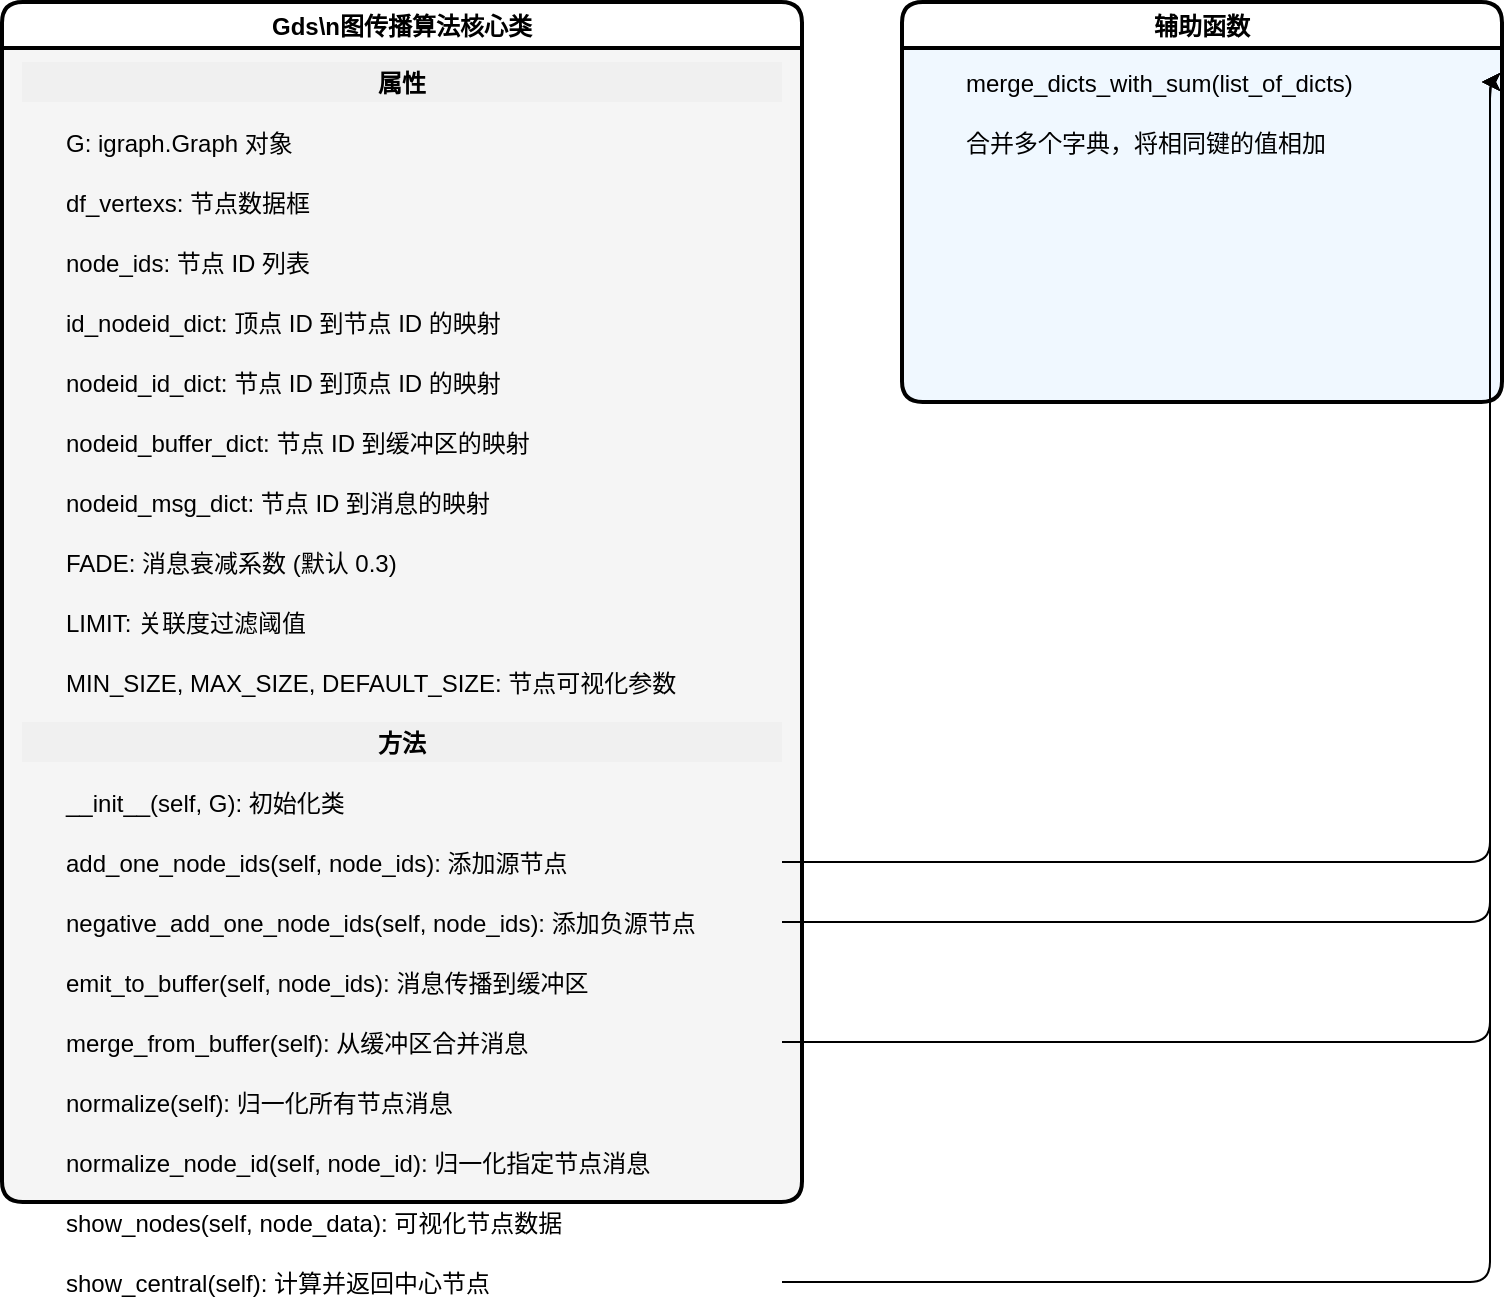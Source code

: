 <mxfile version="21.7.4" type="device">
  <diagram id="gds_class_diagram" name="Gds Class Diagram">
    <mxGraphModel dx="1035" dy="581" grid="1" gridSize="10" guides="1" tooltips="1" connect="1" arrows="1" fold="1" page="1" pageScale="1" pageWidth="827" pageHeight="1169" math="0" shadow="0">
      <root>
        <mxCell id="0" />
        <mxCell id="1" parent="0" />
        <!-- 类节点 -->
        <mxCell id="2" value="Gds\n图传播算法核心类" style="swimlane;swimlaneHeaderStyle=1;swimlaneFillColor=#f5f5f5;rounded=1;strokeWidth=2;fillColor=#ffffff" vertex="1" parent="1">
          <mxGeometry x="100" y="50" width="400" height="600" as="geometry" />
        </mxCell>
        <!-- 辅助函数 -->
        <mxCell id="3" value="辅助函数" style="swimlane;swimlaneHeaderStyle=1;swimlaneFillColor=#f0f8ff;rounded=1;strokeWidth=2;fillColor=#ffffff" vertex="1" parent="1">
          <mxGeometry x="550" y="50" width="300" height="200" as="geometry" />
        </mxCell>
        <!-- 类属性 -->
        <mxCell id="4" value="属性" style="text;align=center;verticalAlign=middle;fontStyle=1;fillColor=#f0f0f0" vertex="1" parent="2">
          <mxGeometry x="10" y="30" width="380" height="20" as="geometry" />
        </mxCell>
        <mxCell id="5" value="G: igraph.Graph 对象" style="text;align=left;verticalAlign=middle;resizable=0;points=[[0,0.5]];portConstraint=east" vertex="1" parent="2">
          <mxGeometry x="30" y="60" width="360" height="20" as="geometry" />
        </mxCell>
        <mxCell id="6" value="df_vertexs: 节点数据框" style="text;align=left;verticalAlign=middle;resizable=0;points=[[0,0.5]];portConstraint=east" vertex="1" parent="2">
          <mxGeometry x="30" y="90" width="360" height="20" as="geometry" />
        </mxCell>
        <mxCell id="7" value="node_ids: 节点 ID 列表" style="text;align=left;verticalAlign=middle;resizable=0;points=[[0,0.5]];portConstraint=east" vertex="1" parent="2">
          <mxGeometry x="30" y="120" width="360" height="20" as="geometry" />
        </mxCell>
        <mxCell id="8" value="id_nodeid_dict: 顶点 ID 到节点 ID 的映射" style="text;align=left;verticalAlign=middle;resizable=0;points=[[0,0.5]];portConstraint=east" vertex="1" parent="2">
          <mxGeometry x="30" y="150" width="360" height="20" as="geometry" />
        </mxCell>
        <mxCell id="9" value="nodeid_id_dict: 节点 ID 到顶点 ID 的映射" style="text;align=left;verticalAlign=middle;resizable=0;points=[[0,0.5]];portConstraint=east" vertex="1" parent="2">
          <mxGeometry x="30" y="180" width="360" height="20" as="geometry" />
        </mxCell>
        <mxCell id="10" value="nodeid_buffer_dict: 节点 ID 到缓冲区的映射" style="text;align=left;verticalAlign=middle;resizable=0;points=[[0,0.5]];portConstraint=east" vertex="1" parent="2">
          <mxGeometry x="30" y="210" width="360" height="20" as="geometry" />
        </mxCell>
        <mxCell id="11" value="nodeid_msg_dict: 节点 ID 到消息的映射" style="text;align=left;verticalAlign=middle;resizable=0;points=[[0,0.5]];portConstraint=east" vertex="1" parent="2">
          <mxGeometry x="30" y="240" width="360" height="20" as="geometry" />
        </mxCell>
        <mxCell id="12" value="FADE: 消息衰减系数 (默认 0.3)" style="text;align=left;verticalAlign=middle;resizable=0;points=[[0,0.5]];portConstraint=east" vertex="1" parent="2">
          <mxGeometry x="30" y="270" width="360" height="20" as="geometry" />
        </mxCell>
        <mxCell id="13" value="LIMIT: 关联度过滤阈值" style="text;align=left;verticalAlign=middle;resizable=0;points=[[0,0.5]];portConstraint=east" vertex="1" parent="2">
          <mxGeometry x="30" y="300" width="360" height="20" as="geometry" />
        </mxCell>
        <mxCell id="14" value="MIN_SIZE, MAX_SIZE, DEFAULT_SIZE: 节点可视化参数" style="text;align=left;verticalAlign=middle;resizable=0;points=[[0,0.5]];portConstraint=east" vertex="1" parent="2">
          <mxGeometry x="30" y="330" width="360" height="20" as="geometry" />
        </mxCell>
        <!-- 类方法 -->
        <mxCell id="15" value="方法" style="text;align=center;verticalAlign=middle;fontStyle=1;fillColor=#f0f0f0" vertex="1" parent="2">
          <mxGeometry x="10" y="360" width="380" height="20" as="geometry" />
        </mxCell>
        <mxCell id="16" value="__init__(self, G): 初始化类" style="text;align=left;verticalAlign=middle;resizable=0;points=[[0,0.5]];portConstraint=east" vertex="1" parent="2">
          <mxGeometry x="30" y="390" width="360" height="20" as="geometry" />
        </mxCell>
        <mxCell id="17" value="add_one_node_ids(self, node_ids): 添加源节点" style="text;align=left;verticalAlign=middle;resizable=0;points=[[0,0.5]];portConstraint=east" vertex="1" parent="2">
          <mxGeometry x="30" y="420" width="360" height="20" as="geometry" />
        </mxCell>
        <mxCell id="18" value="negative_add_one_node_ids(self, node_ids): 添加负源节点" style="text;align=left;verticalAlign=middle;resizable=0;points=[[0,0.5]];portConstraint=east" vertex="1" parent="2">
          <mxGeometry x="30" y="450" width="360" height="20" as="geometry" />
        </mxCell>
        <mxCell id="19" value="emit_to_buffer(self, node_ids): 消息传播到缓冲区" style="text;align=left;verticalAlign=middle;resizable=0;points=[[0,0.5]];portConstraint=east" vertex="1" parent="2">
          <mxGeometry x="30" y="480" width="360" height="20" as="geometry" />
        </mxCell>
        <mxCell id="20" value="merge_from_buffer(self): 从缓冲区合并消息" style="text;align=left;verticalAlign=middle;resizable=0;points=[[0,0.5]];portConstraint=east" vertex="1" parent="2">
          <mxGeometry x="30" y="510" width="360" height="20" as="geometry" />
        </mxCell>
        <mxCell id="21" value="normalize(self): 归一化所有节点消息" style="text;align=left;verticalAlign=middle;resizable=0;points=[[0,0.5]];portConstraint=east" vertex="1" parent="2">
          <mxGeometry x="30" y="540" width="360" height="20" as="geometry" />
        </mxCell>
        <mxCell id="22" value="normalize_node_id(self, node_id): 归一化指定节点消息" style="text;align=left;verticalAlign=middle;resizable=0;points=[[0,0.5]];portConstraint=east" vertex="1" parent="2">
          <mxGeometry x="30" y="570" width="360" height="20" as="geometry" />
        </mxCell>
        <mxCell id="23" value="show_nodes(self, node_data): 可视化节点数据" style="text;align=left;verticalAlign=middle;resizable=0;points=[[0,0.5]];portConstraint=east" vertex="1" parent="2">
          <mxGeometry x="30" y="600" width="360" height="20" as="geometry" />
        </mxCell>
        <mxCell id="24" value="show_central(self): 计算并返回中心节点" style="text;align=left;verticalAlign=middle;resizable=0;points=[[0,0.5]];portConstraint=east" vertex="1" parent="2">
          <mxGeometry x="30" y="630" width="360" height="20" as="geometry" />
        </mxCell>
        <!-- 辅助函数内容 -->
        <mxCell id="25" value="merge_dicts_with_sum(list_of_dicts)" style="text;align=left;verticalAlign=middle;resizable=0;points=[[0,0.5]];portConstraint=east" vertex="1" parent="3">
          <mxGeometry x="30" y="30" width="260" height="20" as="geometry" />
        </mxCell>
        <mxCell id="26" value="合并多个字典，将相同键的值相加" style="text;align=left;verticalAlign=middle;resizable=0;points=[[0,0.5]];portConstraint=east" vertex="1" parent="3">
          <mxGeometry x="30" y="60" width="260" height="20" as="geometry" />
        </mxCell>
        <!-- 连接线 -->
        <mxCell id="27" style="edgeStyle=orthogonalEdgeStyle;rounded=1;orthogonalLoop=1;jettySize=4;html=1" edge="1" parent="1" source="20" target="25">
          <mxGeometry width="50" height="50" relative="1" as="geometry" />
        </mxCell>
        <mxCell id="28" style="edgeStyle=orthogonalEdgeStyle;rounded=1;orthogonalLoop=1;jettySize=4;html=1" edge="1" parent="1" source="17" target="25">
          <mxGeometry width="50" height="50" relative="1" as="geometry" />
        </mxCell>
        <mxCell id="29" style="edgeStyle=orthogonalEdgeStyle;rounded=1;orthogonalLoop=1;jettySize=4;html=1" edge="1" parent="1" source="18" target="25">
          <mxGeometry width="50" height="50" relative="1" as="geometry" />
        </mxCell>
        <mxCell id="30" style="edgeStyle=orthogonalEdgeStyle;rounded=1;orthogonalLoop=1;jettySize=4;html=1" edge="1" parent="1" source="24" target="25">
          <mxGeometry width="50" height="50" relative="1" as="geometry" />
        </mxCell>
      </root>
    </mxGraphModel>
  </diagram>
</mxfile>